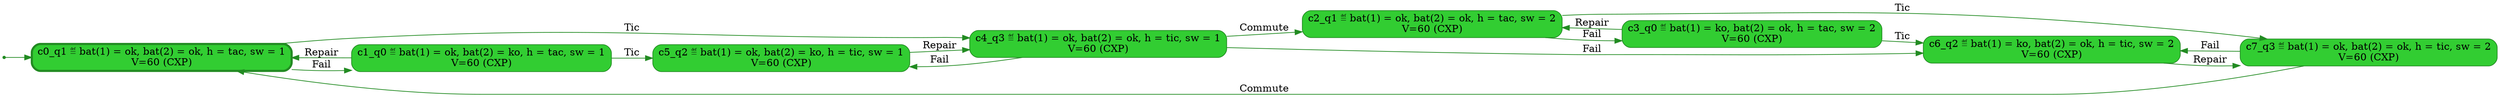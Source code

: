 digraph g {

	rankdir="LR"

	__invisible__[shape="point", color="forestgreen"]
	c0_q1[label="c0_q1 ≝ bat(1) = ok, bat(2) = ok, h = tac, sw = 1\nV=60 (CXP)", shape="box", style="rounded, filled", color="forestgreen", fillcolor="limegreen", penwidth=3] // Initial
	c1_q0[label="c1_q0 ≝ bat(1) = ok, bat(2) = ko, h = tac, sw = 1\nV=60 (CXP)", shape="box", style="rounded, filled", color="forestgreen", fillcolor="limegreen"]
	c5_q2[label="c5_q2 ≝ bat(1) = ok, bat(2) = ko, h = tic, sw = 1\nV=60 (CXP)", shape="box", style="rounded, filled", color="forestgreen", fillcolor="limegreen"]
	c4_q3[label="c4_q3 ≝ bat(1) = ok, bat(2) = ok, h = tic, sw = 1\nV=60 (CXP)", shape="box", style="rounded, filled", color="forestgreen", fillcolor="limegreen"]
	c2_q1[label="c2_q1 ≝ bat(1) = ok, bat(2) = ok, h = tac, sw = 2\nV=60 (CXP)", shape="box", style="rounded, filled", color="forestgreen", fillcolor="limegreen"]
	c3_q0[label="c3_q0 ≝ bat(1) = ko, bat(2) = ok, h = tac, sw = 2\nV=60 (CXP)", shape="box", style="rounded, filled", color="forestgreen", fillcolor="limegreen"]
	c6_q2[label="c6_q2 ≝ bat(1) = ko, bat(2) = ok, h = tic, sw = 2\nV=60 (CXP)", shape="box", style="rounded, filled", color="forestgreen", fillcolor="limegreen"]
	c7_q3[label="c7_q3 ≝ bat(1) = ok, bat(2) = ok, h = tic, sw = 2\nV=60 (CXP)", shape="box", style="rounded, filled", color="forestgreen", fillcolor="limegreen"]

	__invisible__ -> c0_q1[color="forestgreen"]
	c0_q1 -> c1_q0[label="Fail", color="forestgreen"]
	c1_q0 -> c0_q1[label="Repair", color="forestgreen"]
	c1_q0 -> c5_q2[label="Tic", color="forestgreen"]
	c5_q2 -> c4_q3[label="Repair", color="forestgreen"]
	c4_q3 -> c2_q1[label="Commute", color="forestgreen"]
	c2_q1 -> c3_q0[label="Fail", color="forestgreen"]
	c3_q0 -> c2_q1[label="Repair", color="forestgreen"]
	c3_q0 -> c6_q2[label="Tic", color="forestgreen"]
	c6_q2 -> c7_q3[label="Repair", color="forestgreen"]
	c7_q3 -> c0_q1[label="Commute", color="forestgreen"]
	c7_q3 -> c6_q2[label="Fail", color="forestgreen"]
	c2_q1 -> c7_q3[label="Tic", color="forestgreen"]
	c4_q3 -> c5_q2[label="Fail", color="forestgreen"]
	c4_q3 -> c6_q2[label="Fail", color="forestgreen"]
	c0_q1 -> c4_q3[label="Tic", color="forestgreen"]

}
